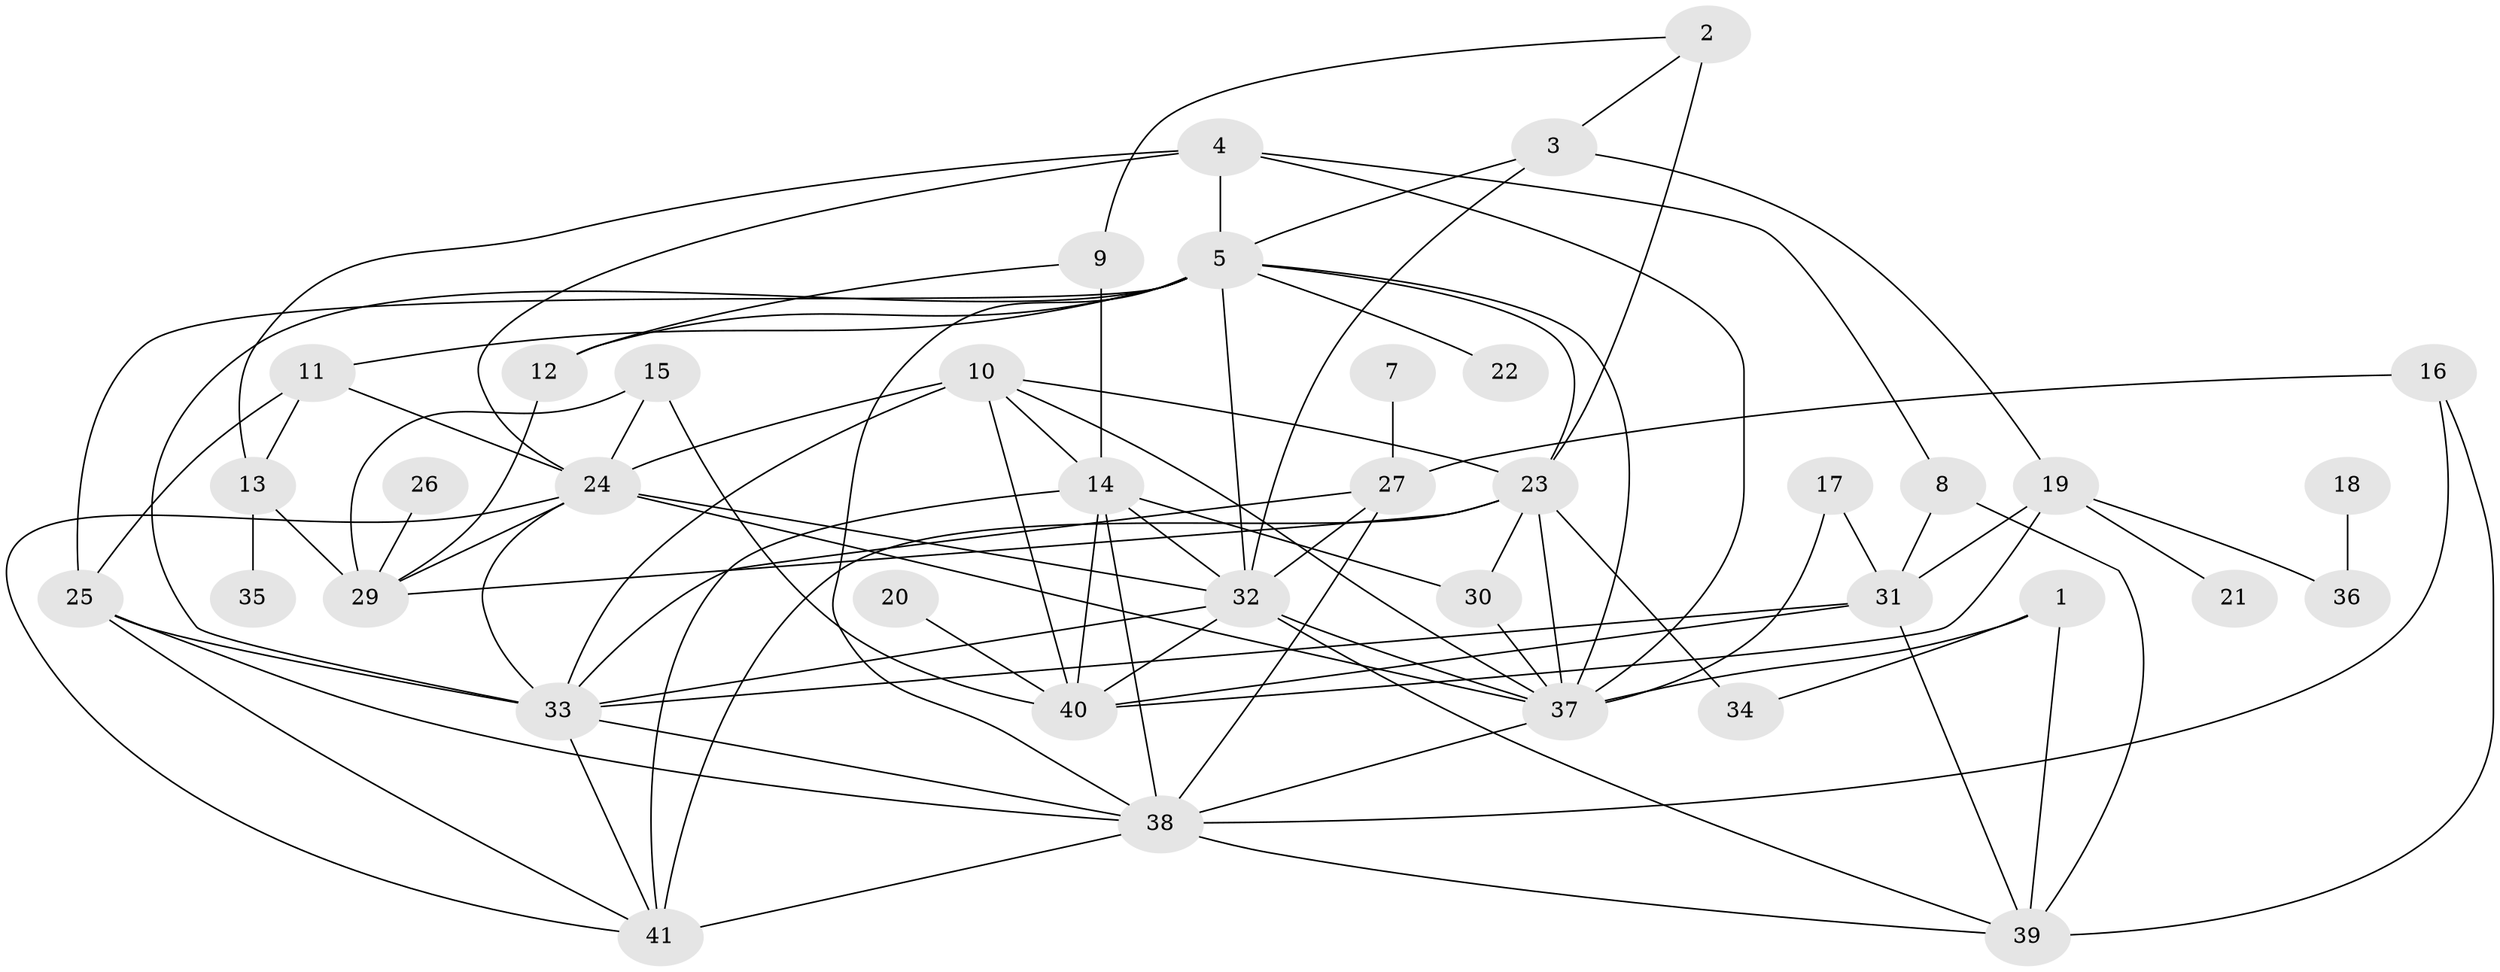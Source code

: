 // original degree distribution, {2: 0.17073170731707318, 7: 0.036585365853658534, 3: 0.2073170731707317, 4: 0.21951219512195122, 5: 0.13414634146341464, 8: 0.024390243902439025, 6: 0.07317073170731707, 0: 0.024390243902439025, 1: 0.10975609756097561}
// Generated by graph-tools (version 1.1) at 2025/00/03/09/25 03:00:43]
// undirected, 39 vertices, 89 edges
graph export_dot {
graph [start="1"]
  node [color=gray90,style=filled];
  1;
  2;
  3;
  4;
  5;
  7;
  8;
  9;
  10;
  11;
  12;
  13;
  14;
  15;
  16;
  17;
  18;
  19;
  20;
  21;
  22;
  23;
  24;
  25;
  26;
  27;
  29;
  30;
  31;
  32;
  33;
  34;
  35;
  36;
  37;
  38;
  39;
  40;
  41;
  1 -- 34 [weight=1.0];
  1 -- 37 [weight=1.0];
  1 -- 39 [weight=1.0];
  2 -- 3 [weight=1.0];
  2 -- 9 [weight=1.0];
  2 -- 23 [weight=2.0];
  3 -- 5 [weight=1.0];
  3 -- 19 [weight=1.0];
  3 -- 32 [weight=1.0];
  4 -- 5 [weight=2.0];
  4 -- 8 [weight=1.0];
  4 -- 13 [weight=1.0];
  4 -- 24 [weight=1.0];
  4 -- 37 [weight=2.0];
  5 -- 11 [weight=1.0];
  5 -- 12 [weight=1.0];
  5 -- 22 [weight=1.0];
  5 -- 23 [weight=1.0];
  5 -- 25 [weight=1.0];
  5 -- 32 [weight=1.0];
  5 -- 33 [weight=1.0];
  5 -- 37 [weight=1.0];
  5 -- 38 [weight=1.0];
  7 -- 27 [weight=1.0];
  8 -- 31 [weight=1.0];
  8 -- 39 [weight=1.0];
  9 -- 12 [weight=1.0];
  9 -- 14 [weight=1.0];
  10 -- 14 [weight=1.0];
  10 -- 23 [weight=1.0];
  10 -- 24 [weight=1.0];
  10 -- 33 [weight=2.0];
  10 -- 37 [weight=1.0];
  10 -- 40 [weight=1.0];
  11 -- 13 [weight=1.0];
  11 -- 24 [weight=1.0];
  11 -- 25 [weight=1.0];
  12 -- 29 [weight=1.0];
  13 -- 29 [weight=1.0];
  13 -- 35 [weight=1.0];
  14 -- 30 [weight=1.0];
  14 -- 32 [weight=1.0];
  14 -- 38 [weight=1.0];
  14 -- 40 [weight=1.0];
  14 -- 41 [weight=1.0];
  15 -- 24 [weight=2.0];
  15 -- 29 [weight=1.0];
  15 -- 40 [weight=1.0];
  16 -- 27 [weight=1.0];
  16 -- 38 [weight=1.0];
  16 -- 39 [weight=1.0];
  17 -- 31 [weight=2.0];
  17 -- 37 [weight=2.0];
  18 -- 36 [weight=1.0];
  19 -- 21 [weight=1.0];
  19 -- 31 [weight=1.0];
  19 -- 36 [weight=1.0];
  19 -- 40 [weight=2.0];
  20 -- 40 [weight=1.0];
  23 -- 29 [weight=2.0];
  23 -- 30 [weight=1.0];
  23 -- 34 [weight=1.0];
  23 -- 37 [weight=1.0];
  23 -- 41 [weight=1.0];
  24 -- 29 [weight=1.0];
  24 -- 32 [weight=1.0];
  24 -- 33 [weight=1.0];
  24 -- 37 [weight=2.0];
  24 -- 41 [weight=1.0];
  25 -- 33 [weight=1.0];
  25 -- 38 [weight=1.0];
  25 -- 41 [weight=1.0];
  26 -- 29 [weight=1.0];
  27 -- 32 [weight=1.0];
  27 -- 33 [weight=1.0];
  27 -- 38 [weight=1.0];
  30 -- 37 [weight=1.0];
  31 -- 33 [weight=1.0];
  31 -- 39 [weight=1.0];
  31 -- 40 [weight=1.0];
  32 -- 33 [weight=1.0];
  32 -- 37 [weight=1.0];
  32 -- 39 [weight=1.0];
  32 -- 40 [weight=2.0];
  33 -- 38 [weight=1.0];
  33 -- 41 [weight=1.0];
  37 -- 38 [weight=1.0];
  38 -- 39 [weight=1.0];
  38 -- 41 [weight=1.0];
}
